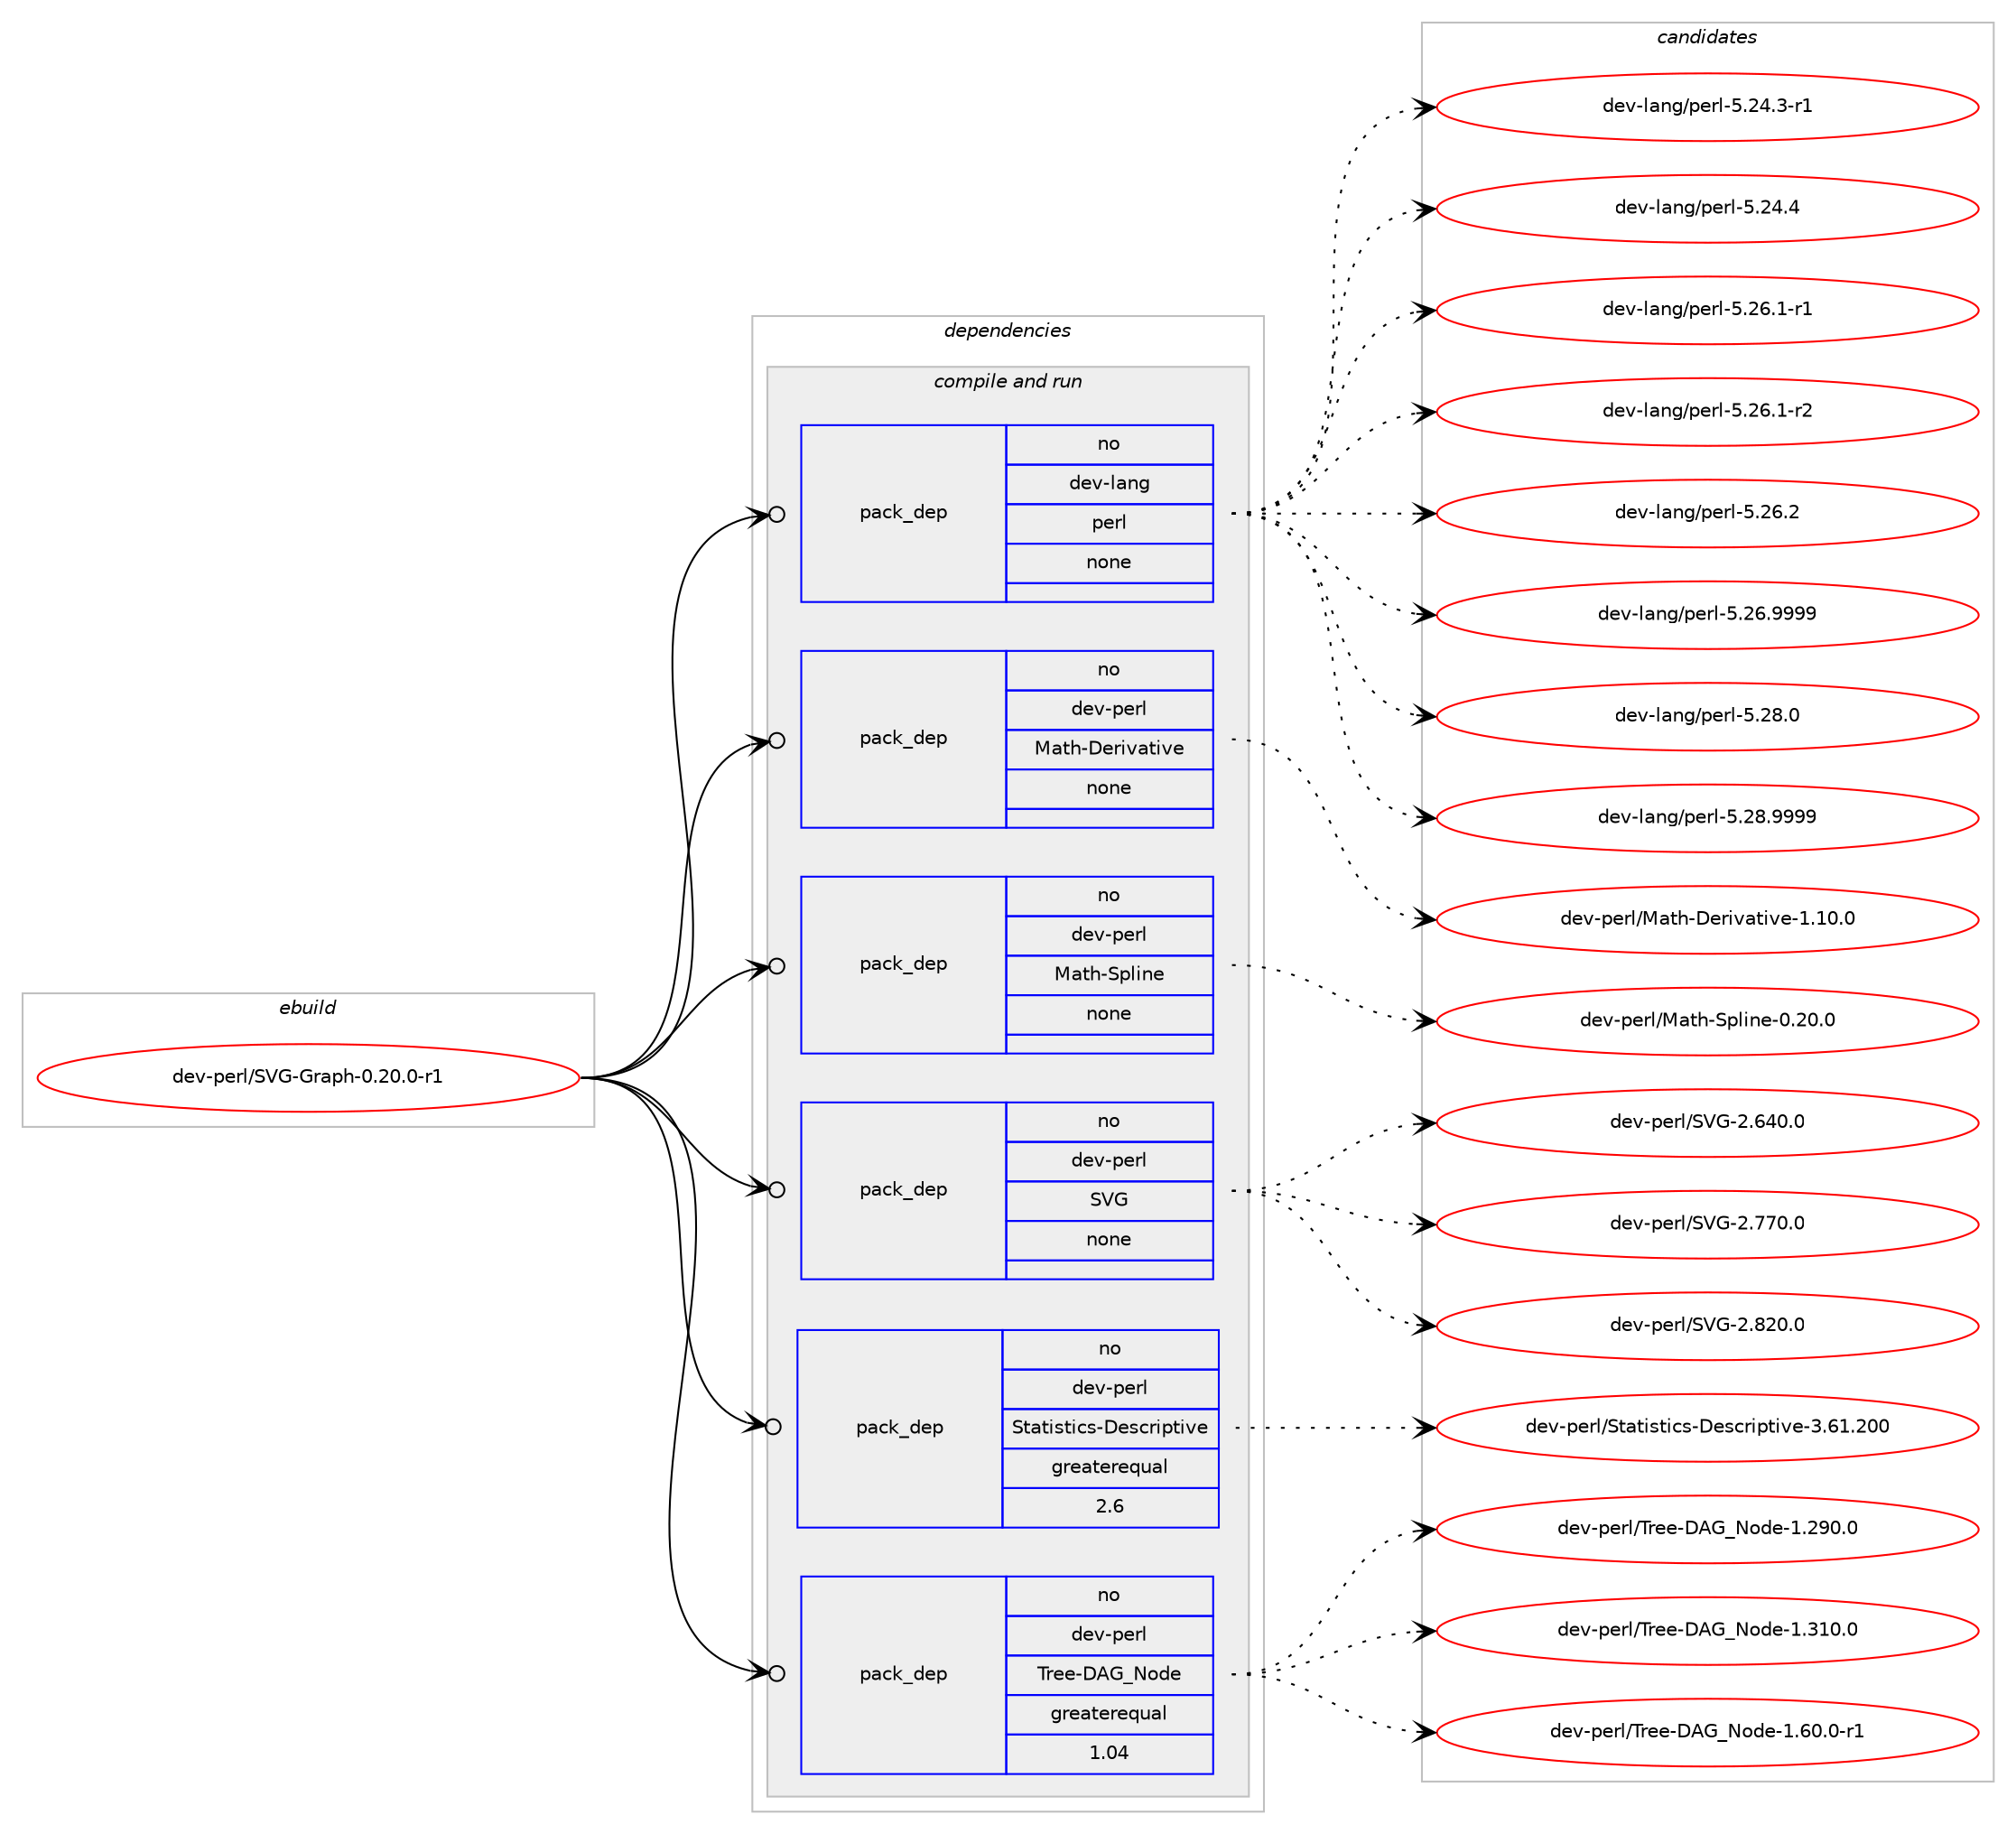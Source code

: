 digraph prolog {

# *************
# Graph options
# *************

newrank=true;
concentrate=true;
compound=true;
graph [rankdir=LR,fontname=Helvetica,fontsize=10,ranksep=1.5];#, ranksep=2.5, nodesep=0.2];
edge  [arrowhead=vee];
node  [fontname=Helvetica,fontsize=10];

# **********
# The ebuild
# **********

subgraph cluster_leftcol {
color=gray;
rank=same;
label=<<i>ebuild</i>>;
id [label="dev-perl/SVG-Graph-0.20.0-r1", color=red, width=4, href="../dev-perl/SVG-Graph-0.20.0-r1.svg"];
}

# ****************
# The dependencies
# ****************

subgraph cluster_midcol {
color=gray;
label=<<i>dependencies</i>>;
subgraph cluster_compile {
fillcolor="#eeeeee";
style=filled;
label=<<i>compile</i>>;
}
subgraph cluster_compileandrun {
fillcolor="#eeeeee";
style=filled;
label=<<i>compile and run</i>>;
subgraph pack996589 {
dependency1388459 [label=<<TABLE BORDER="0" CELLBORDER="1" CELLSPACING="0" CELLPADDING="4" WIDTH="220"><TR><TD ROWSPAN="6" CELLPADDING="30">pack_dep</TD></TR><TR><TD WIDTH="110">no</TD></TR><TR><TD>dev-lang</TD></TR><TR><TD>perl</TD></TR><TR><TD>none</TD></TR><TR><TD></TD></TR></TABLE>>, shape=none, color=blue];
}
id:e -> dependency1388459:w [weight=20,style="solid",arrowhead="odotvee"];
subgraph pack996590 {
dependency1388460 [label=<<TABLE BORDER="0" CELLBORDER="1" CELLSPACING="0" CELLPADDING="4" WIDTH="220"><TR><TD ROWSPAN="6" CELLPADDING="30">pack_dep</TD></TR><TR><TD WIDTH="110">no</TD></TR><TR><TD>dev-perl</TD></TR><TR><TD>Math-Derivative</TD></TR><TR><TD>none</TD></TR><TR><TD></TD></TR></TABLE>>, shape=none, color=blue];
}
id:e -> dependency1388460:w [weight=20,style="solid",arrowhead="odotvee"];
subgraph pack996591 {
dependency1388461 [label=<<TABLE BORDER="0" CELLBORDER="1" CELLSPACING="0" CELLPADDING="4" WIDTH="220"><TR><TD ROWSPAN="6" CELLPADDING="30">pack_dep</TD></TR><TR><TD WIDTH="110">no</TD></TR><TR><TD>dev-perl</TD></TR><TR><TD>Math-Spline</TD></TR><TR><TD>none</TD></TR><TR><TD></TD></TR></TABLE>>, shape=none, color=blue];
}
id:e -> dependency1388461:w [weight=20,style="solid",arrowhead="odotvee"];
subgraph pack996592 {
dependency1388462 [label=<<TABLE BORDER="0" CELLBORDER="1" CELLSPACING="0" CELLPADDING="4" WIDTH="220"><TR><TD ROWSPAN="6" CELLPADDING="30">pack_dep</TD></TR><TR><TD WIDTH="110">no</TD></TR><TR><TD>dev-perl</TD></TR><TR><TD>SVG</TD></TR><TR><TD>none</TD></TR><TR><TD></TD></TR></TABLE>>, shape=none, color=blue];
}
id:e -> dependency1388462:w [weight=20,style="solid",arrowhead="odotvee"];
subgraph pack996593 {
dependency1388463 [label=<<TABLE BORDER="0" CELLBORDER="1" CELLSPACING="0" CELLPADDING="4" WIDTH="220"><TR><TD ROWSPAN="6" CELLPADDING="30">pack_dep</TD></TR><TR><TD WIDTH="110">no</TD></TR><TR><TD>dev-perl</TD></TR><TR><TD>Statistics-Descriptive</TD></TR><TR><TD>greaterequal</TD></TR><TR><TD>2.6</TD></TR></TABLE>>, shape=none, color=blue];
}
id:e -> dependency1388463:w [weight=20,style="solid",arrowhead="odotvee"];
subgraph pack996594 {
dependency1388464 [label=<<TABLE BORDER="0" CELLBORDER="1" CELLSPACING="0" CELLPADDING="4" WIDTH="220"><TR><TD ROWSPAN="6" CELLPADDING="30">pack_dep</TD></TR><TR><TD WIDTH="110">no</TD></TR><TR><TD>dev-perl</TD></TR><TR><TD>Tree-DAG_Node</TD></TR><TR><TD>greaterequal</TD></TR><TR><TD>1.04</TD></TR></TABLE>>, shape=none, color=blue];
}
id:e -> dependency1388464:w [weight=20,style="solid",arrowhead="odotvee"];
}
subgraph cluster_run {
fillcolor="#eeeeee";
style=filled;
label=<<i>run</i>>;
}
}

# **************
# The candidates
# **************

subgraph cluster_choices {
rank=same;
color=gray;
label=<<i>candidates</i>>;

subgraph choice996589 {
color=black;
nodesep=1;
choice100101118451089711010347112101114108455346505246514511449 [label="dev-lang/perl-5.24.3-r1", color=red, width=4,href="../dev-lang/perl-5.24.3-r1.svg"];
choice10010111845108971101034711210111410845534650524652 [label="dev-lang/perl-5.24.4", color=red, width=4,href="../dev-lang/perl-5.24.4.svg"];
choice100101118451089711010347112101114108455346505446494511449 [label="dev-lang/perl-5.26.1-r1", color=red, width=4,href="../dev-lang/perl-5.26.1-r1.svg"];
choice100101118451089711010347112101114108455346505446494511450 [label="dev-lang/perl-5.26.1-r2", color=red, width=4,href="../dev-lang/perl-5.26.1-r2.svg"];
choice10010111845108971101034711210111410845534650544650 [label="dev-lang/perl-5.26.2", color=red, width=4,href="../dev-lang/perl-5.26.2.svg"];
choice10010111845108971101034711210111410845534650544657575757 [label="dev-lang/perl-5.26.9999", color=red, width=4,href="../dev-lang/perl-5.26.9999.svg"];
choice10010111845108971101034711210111410845534650564648 [label="dev-lang/perl-5.28.0", color=red, width=4,href="../dev-lang/perl-5.28.0.svg"];
choice10010111845108971101034711210111410845534650564657575757 [label="dev-lang/perl-5.28.9999", color=red, width=4,href="../dev-lang/perl-5.28.9999.svg"];
dependency1388459:e -> choice100101118451089711010347112101114108455346505246514511449:w [style=dotted,weight="100"];
dependency1388459:e -> choice10010111845108971101034711210111410845534650524652:w [style=dotted,weight="100"];
dependency1388459:e -> choice100101118451089711010347112101114108455346505446494511449:w [style=dotted,weight="100"];
dependency1388459:e -> choice100101118451089711010347112101114108455346505446494511450:w [style=dotted,weight="100"];
dependency1388459:e -> choice10010111845108971101034711210111410845534650544650:w [style=dotted,weight="100"];
dependency1388459:e -> choice10010111845108971101034711210111410845534650544657575757:w [style=dotted,weight="100"];
dependency1388459:e -> choice10010111845108971101034711210111410845534650564648:w [style=dotted,weight="100"];
dependency1388459:e -> choice10010111845108971101034711210111410845534650564657575757:w [style=dotted,weight="100"];
}
subgraph choice996590 {
color=black;
nodesep=1;
choice1001011184511210111410847779711610445681011141051189711610511810145494649484648 [label="dev-perl/Math-Derivative-1.10.0", color=red, width=4,href="../dev-perl/Math-Derivative-1.10.0.svg"];
dependency1388460:e -> choice1001011184511210111410847779711610445681011141051189711610511810145494649484648:w [style=dotted,weight="100"];
}
subgraph choice996591 {
color=black;
nodesep=1;
choice10010111845112101114108477797116104458311210810511010145484650484648 [label="dev-perl/Math-Spline-0.20.0", color=red, width=4,href="../dev-perl/Math-Spline-0.20.0.svg"];
dependency1388461:e -> choice10010111845112101114108477797116104458311210810511010145484650484648:w [style=dotted,weight="100"];
}
subgraph choice996592 {
color=black;
nodesep=1;
choice10010111845112101114108478386714550465452484648 [label="dev-perl/SVG-2.640.0", color=red, width=4,href="../dev-perl/SVG-2.640.0.svg"];
choice10010111845112101114108478386714550465555484648 [label="dev-perl/SVG-2.770.0", color=red, width=4,href="../dev-perl/SVG-2.770.0.svg"];
choice10010111845112101114108478386714550465650484648 [label="dev-perl/SVG-2.820.0", color=red, width=4,href="../dev-perl/SVG-2.820.0.svg"];
dependency1388462:e -> choice10010111845112101114108478386714550465452484648:w [style=dotted,weight="100"];
dependency1388462:e -> choice10010111845112101114108478386714550465555484648:w [style=dotted,weight="100"];
dependency1388462:e -> choice10010111845112101114108478386714550465650484648:w [style=dotted,weight="100"];
}
subgraph choice996593 {
color=black;
nodesep=1;
choice1001011184511210111410847831169711610511511610599115456810111599114105112116105118101455146544946504848 [label="dev-perl/Statistics-Descriptive-3.61.200", color=red, width=4,href="../dev-perl/Statistics-Descriptive-3.61.200.svg"];
dependency1388463:e -> choice1001011184511210111410847831169711610511511610599115456810111599114105112116105118101455146544946504848:w [style=dotted,weight="100"];
}
subgraph choice996594 {
color=black;
nodesep=1;
choice1001011184511210111410847841141011014568657195781111001014549465057484648 [label="dev-perl/Tree-DAG_Node-1.290.0", color=red, width=4,href="../dev-perl/Tree-DAG_Node-1.290.0.svg"];
choice1001011184511210111410847841141011014568657195781111001014549465149484648 [label="dev-perl/Tree-DAG_Node-1.310.0", color=red, width=4,href="../dev-perl/Tree-DAG_Node-1.310.0.svg"];
choice100101118451121011141084784114101101456865719578111100101454946544846484511449 [label="dev-perl/Tree-DAG_Node-1.60.0-r1", color=red, width=4,href="../dev-perl/Tree-DAG_Node-1.60.0-r1.svg"];
dependency1388464:e -> choice1001011184511210111410847841141011014568657195781111001014549465057484648:w [style=dotted,weight="100"];
dependency1388464:e -> choice1001011184511210111410847841141011014568657195781111001014549465149484648:w [style=dotted,weight="100"];
dependency1388464:e -> choice100101118451121011141084784114101101456865719578111100101454946544846484511449:w [style=dotted,weight="100"];
}
}

}
